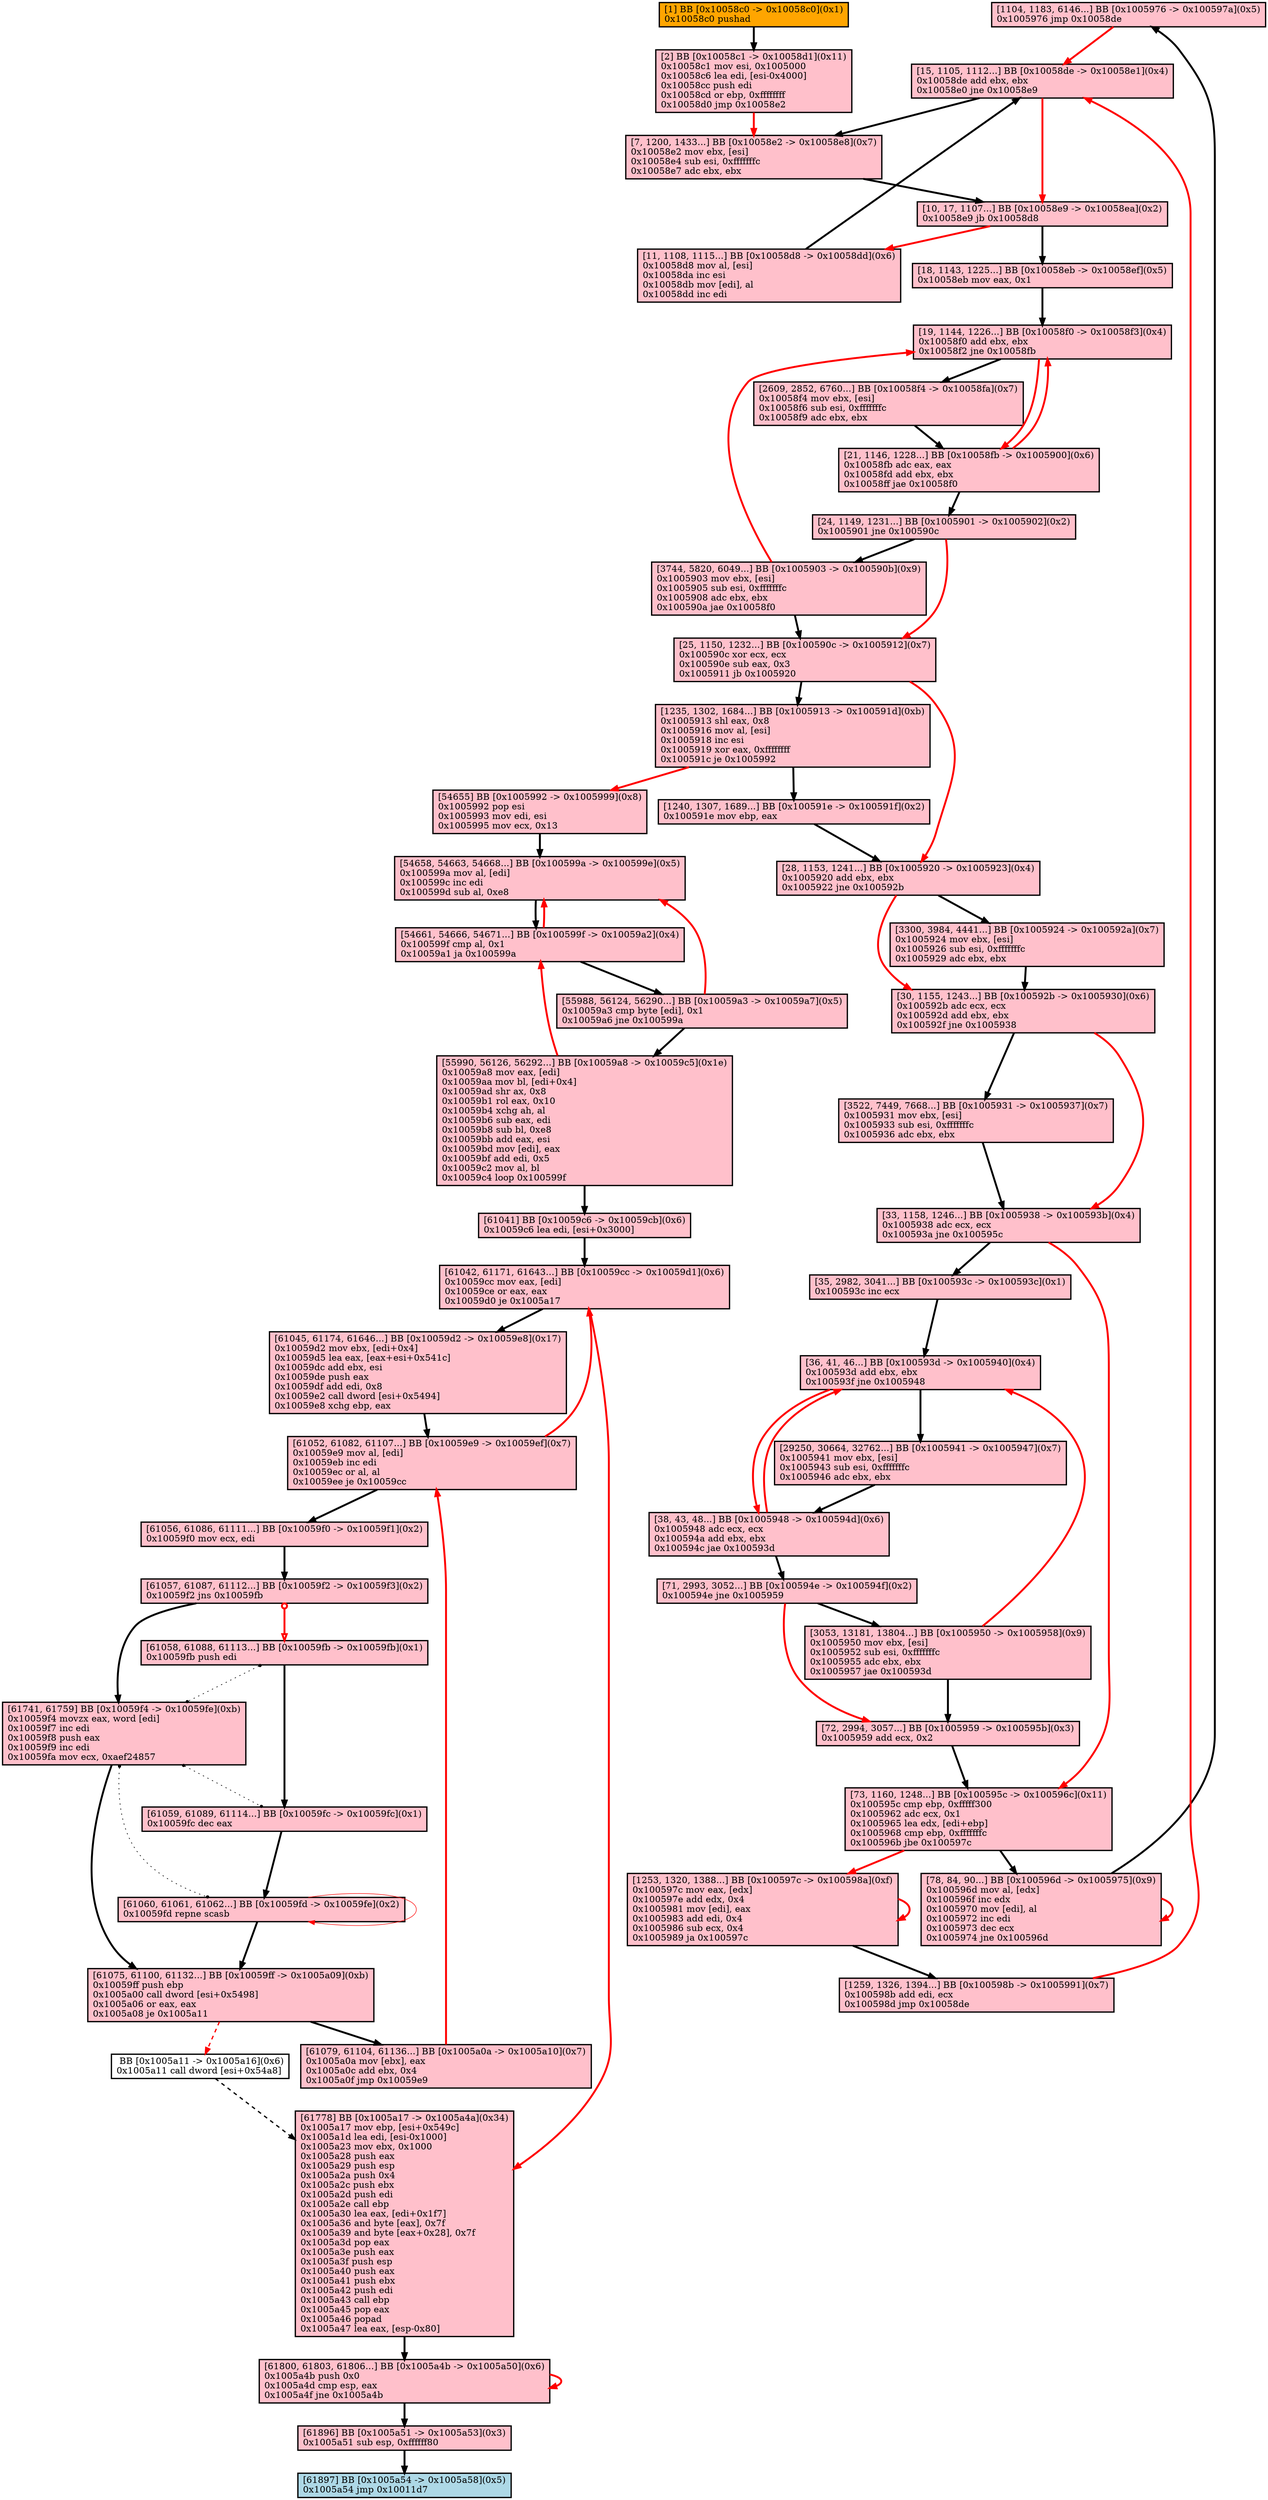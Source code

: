 digraph G {
labeljust=r
"0x1005976" [label="[1104, 1183, 6146...] BB [0x1005976 -> 0x100597a](0x5)\l0x1005976 jmp 0x10058de\l", shape=box, style="bold, filled", shape=box, fillcolor="pink"]
"0x10059ff" [label="[61075, 61100, 61132...] BB [0x10059ff -> 0x1005a09](0xb)\l0x10059ff push ebp\l0x1005a00 call dword [esi+0x5498]\l0x1005a06 or eax, eax\l0x1005a08 je 0x1005a11\l", shape=box, style="bold, filled", shape=box, fillcolor="pink"]
"0x1005903" [label="[3744, 5820, 6049...] BB [0x1005903 -> 0x100590b](0x9)\l0x1005903 mov ebx, [esi]\l0x1005905 sub esi, 0xfffffffc\l0x1005908 adc ebx, ebx\l0x100590a jae 0x10058f0\l", shape=box, style="bold, filled", shape=box, fillcolor="pink"]
"0x1005920" [label="[28, 1153, 1241...] BB [0x1005920 -> 0x1005923](0x4)\l0x1005920 add ebx, ebx\l0x1005922 jne 0x100592b\l", shape=box, style="bold, filled", shape=box, fillcolor="pink"]
"0x10058d8" [label="[11, 1108, 1115...] BB [0x10058d8 -> 0x10058dd](0x6)\l0x10058d8 mov al, [esi]\l0x10058da inc esi\l0x10058db mov [edi], al\l0x10058dd inc edi\l", shape=box, style="bold, filled", shape=box, fillcolor="pink"]
"0x1005924" [label="[3300, 3984, 4441...] BB [0x1005924 -> 0x100592a](0x7)\l0x1005924 mov ebx, [esi]\l0x1005926 sub esi, 0xfffffffc\l0x1005929 adc ebx, ebx\l", shape=box, style="bold, filled", shape=box, fillcolor="pink"]
"0x10059e9" [label="[61052, 61082, 61107...] BB [0x10059e9 -> 0x10059ef](0x7)\l0x10059e9 mov al, [edi]\l0x10059eb inc edi\l0x10059ec or al, al\l0x10059ee je 0x10059cc\l", shape=box, style="bold, filled", shape=box, fillcolor="pink"]
"0x10058c1" [label="[2] BB [0x10058c1 -> 0x10058d1](0x11)\l0x10058c1 mov esi, 0x1005000\l0x10058c6 lea edi, [esi-0x4000]\l0x10058cc push edi\l0x10058cd or ebp, 0xffffffff\l0x10058d0 jmp 0x10058e2\l", shape=box, style="bold, filled", shape=box, fillcolor="pink"]
"0x100597c" [label="[1253, 1320, 1388...] BB [0x100597c -> 0x100598a](0xf)\l0x100597c mov eax, [edx]\l0x100597e add edx, 0x4\l0x1005981 mov [edi], eax\l0x1005983 add edi, 0x4\l0x1005986 sub ecx, 0x4\l0x1005989 ja 0x100597c\l", shape=box, style="bold, filled", shape=box, fillcolor="pink"]
"0x10058f0" [label="[19, 1144, 1226...] BB [0x10058f0 -> 0x10058f3](0x4)\l0x10058f0 add ebx, ebx\l0x10058f2 jne 0x10058fb\l", shape=box, style="bold, filled", shape=box, fillcolor="pink"]
"0x100593c" [label="[35, 2982, 3041...] BB [0x100593c -> 0x100593c](0x1)\l0x100593c inc ecx\l", shape=box, style="bold, filled", shape=box, fillcolor="pink"]
"0x10058e2" [label="[7, 1200, 1433...] BB [0x10058e2 -> 0x10058e8](0x7)\l0x10058e2 mov ebx, [esi]\l0x10058e4 sub esi, 0xfffffffc\l0x10058e7 adc ebx, ebx\l", shape=box, style="bold, filled", shape=box, fillcolor="pink"]
"0x100595c" [label="[73, 1160, 1248...] BB [0x100595c -> 0x100596c](0x11)\l0x100595c cmp ebp, 0xfffff300\l0x1005962 adc ecx, 0x1\l0x1005965 lea edx, [edi+ebp]\l0x1005968 cmp ebp, 0xfffffffc\l0x100596b jbe 0x100597c\l", shape=box, style="bold, filled", shape=box, fillcolor="pink"]
"0x10058de" [label="[15, 1105, 1112...] BB [0x10058de -> 0x10058e1](0x4)\l0x10058de add ebx, ebx\l0x10058e0 jne 0x10058e9\l", shape=box, style="bold, filled", shape=box, fillcolor="pink"]
"0x1005931" [label="[3522, 7449, 7668...] BB [0x1005931 -> 0x1005937](0x7)\l0x1005931 mov ebx, [esi]\l0x1005933 sub esi, 0xfffffffc\l0x1005936 adc ebx, ebx\l", shape=box, style="bold, filled", shape=box, fillcolor="pink"]
"0x100599a" [label="[54658, 54663, 54668...] BB [0x100599a -> 0x100599e](0x5)\l0x100599a mov al, [edi]\l0x100599c inc edi\l0x100599d sub al, 0xe8\l", shape=box, style="bold, filled", shape=box, fillcolor="pink"]
"0x100593d" [label="[36, 41, 46...] BB [0x100593d -> 0x1005940](0x4)\l0x100593d add ebx, ebx\l0x100593f jne 0x1005948\l", shape=box, style="bold, filled", shape=box, fillcolor="pink"]
"0x10058eb" [label="[18, 1143, 1225...] BB [0x10058eb -> 0x10058ef](0x5)\l0x10058eb mov eax, 0x1\l", shape=box, style="bold, filled", shape=box, fillcolor="pink"]
"0x100590c" [label="[25, 1150, 1232...] BB [0x100590c -> 0x1005912](0x7)\l0x100590c xor ecx, ecx\l0x100590e sub eax, 0x3\l0x1005911 jb 0x1005920\l", shape=box, style="bold, filled", shape=box, fillcolor="pink"]
"0x1005a11" [label=" BB [0x1005a11 -> 0x1005a16](0x6)\l0x1005a11 call dword [esi+0x54a8]\l", shape=box, style="bold, filled", shape=box, fillcolor="white"]
"0x1005948" [label="[38, 43, 48...] BB [0x1005948 -> 0x100594d](0x6)\l0x1005948 adc ecx, ecx\l0x100594a add ebx, ebx\l0x100594c jae 0x100593d\l", shape=box, style="bold, filled", shape=box, fillcolor="pink"]
"0x10058f4" [label="[2609, 2852, 6760...] BB [0x10058f4 -> 0x10058fa](0x7)\l0x10058f4 mov ebx, [esi]\l0x10058f6 sub esi, 0xfffffffc\l0x10058f9 adc ebx, ebx\l", shape=box, style="bold, filled", shape=box, fillcolor="pink"]
"0x1005a0a" [label="[61079, 61104, 61136...] BB [0x1005a0a -> 0x1005a10](0x7)\l0x1005a0a mov [ebx], eax\l0x1005a0c add ebx, 0x4\l0x1005a0f jmp 0x10059e9\l", shape=box, style="bold, filled", shape=box, fillcolor="pink"]
"0x100599f" [label="[54661, 54666, 54671...] BB [0x100599f -> 0x10059a2](0x4)\l0x100599f cmp al, 0x1\l0x10059a1 ja 0x100599a\l", shape=box, style="bold, filled", shape=box, fillcolor="pink"]
"0x1005938" [label="[33, 1158, 1246...] BB [0x1005938 -> 0x100593b](0x4)\l0x1005938 adc ecx, ecx\l0x100593a jne 0x100595c\l", shape=box, style="bold, filled", shape=box, fillcolor="pink"]
"0x1005a4b" [label="[61800, 61803, 61806...] BB [0x1005a4b -> 0x1005a50](0x6)\l0x1005a4b push 0x0\l0x1005a4d cmp esp, eax\l0x1005a4f jne 0x1005a4b\l", shape=box, style="bold, filled", shape=box, fillcolor="pink"]
"0x10058fb" [label="[21, 1146, 1228...] BB [0x10058fb -> 0x1005900](0x6)\l0x10058fb adc eax, eax\l0x10058fd add ebx, ebx\l0x10058ff jae 0x10058f0\l", shape=box, style="bold, filled", shape=box, fillcolor="pink"]
"0x100594e" [label="[71, 2993, 3052...] BB [0x100594e -> 0x100594f](0x2)\l0x100594e jne 0x1005959\l", shape=box, style="bold, filled", shape=box, fillcolor="pink"]
"0x10058c0" [label="[1] BB [0x10058c0 -> 0x10058c0](0x1)\l0x10058c0 pushad\l", shape=box, style="bold, filled", shape=box, fillcolor="orange"]
"0x10059a3" [label="[55988, 56124, 56290...] BB [0x10059a3 -> 0x10059a7](0x5)\l0x10059a3 cmp byte [edi], 0x1\l0x10059a6 jne 0x100599a\l", shape=box, style="bold, filled", shape=box, fillcolor="pink"]
"0x100596d" [label="[78, 84, 90...] BB [0x100596d -> 0x1005975](0x9)\l0x100596d mov al, [edx]\l0x100596f inc edx\l0x1005970 mov [edi], al\l0x1005972 inc edi\l0x1005973 dec ecx\l0x1005974 jne 0x100596d\l", shape=box, style="bold, filled", shape=box, fillcolor="pink"]
"0x10059c6" [label="[61041] BB [0x10059c6 -> 0x10059cb](0x6)\l0x10059c6 lea edi, [esi+0x3000]\l", shape=box, style="bold, filled", shape=box, fillcolor="pink"]
"0x10059f4" [label="[61741, 61759] BB [0x10059f4 -> 0x10059fe](0xb)\l0x10059f4 movzx eax, word [edi]\l0x10059f7 inc edi\l0x10059f8 push eax\l0x10059f9 inc edi\l0x10059fa mov ecx, 0xaef24857\l", shape=box, style="bold, filled", shape=box, fillcolor="pink"]
"0x1005959" [label="[72, 2994, 3057...] BB [0x1005959 -> 0x100595b](0x3)\l0x1005959 add ecx, 0x2\l", shape=box, style="bold, filled", shape=box, fillcolor="pink"]
"0x1005913" [label="[1235, 1302, 1684...] BB [0x1005913 -> 0x100591d](0xb)\l0x1005913 shl eax, 0x8\l0x1005916 mov al, [esi]\l0x1005918 inc esi\l0x1005919 xor eax, 0xffffffff\l0x100591c je 0x1005992\l", shape=box, style="bold, filled", shape=box, fillcolor="pink"]
"0x100598b" [label="[1259, 1326, 1394...] BB [0x100598b -> 0x1005991](0x7)\l0x100598b add edi, ecx\l0x100598d jmp 0x10058de\l", shape=box, style="bold, filled", shape=box, fillcolor="pink"]
"0x10059f0" [label="[61056, 61086, 61111...] BB [0x10059f0 -> 0x10059f1](0x2)\l0x10059f0 mov ecx, edi\l", shape=box, style="bold, filled", shape=box, fillcolor="pink"]
"0x10059cc" [label="[61042, 61171, 61643...] BB [0x10059cc -> 0x10059d1](0x6)\l0x10059cc mov eax, [edi]\l0x10059ce or eax, eax\l0x10059d0 je 0x1005a17\l", shape=box, style="bold, filled", shape=box, fillcolor="pink"]
"0x1005950" [label="[3053, 13181, 13804...] BB [0x1005950 -> 0x1005958](0x9)\l0x1005950 mov ebx, [esi]\l0x1005952 sub esi, 0xfffffffc\l0x1005955 adc ebx, ebx\l0x1005957 jae 0x100593d\l", shape=box, style="bold, filled", shape=box, fillcolor="pink"]
"0x1005a51" [label="[61896] BB [0x1005a51 -> 0x1005a53](0x3)\l0x1005a51 sub esp, 0xffffff80\l", shape=box, style="bold, filled", shape=box, fillcolor="pink"]
"0x10059a8" [label="[55990, 56126, 56292...] BB [0x10059a8 -> 0x10059c5](0x1e)\l0x10059a8 mov eax, [edi]\l0x10059aa mov bl, [edi+0x4]\l0x10059ad shr ax, 0x8\l0x10059b1 rol eax, 0x10\l0x10059b4 xchg ah, al\l0x10059b6 sub eax, edi\l0x10059b8 sub bl, 0xe8\l0x10059bb add eax, esi\l0x10059bd mov [edi], eax\l0x10059bf add edi, 0x5\l0x10059c2 mov al, bl\l0x10059c4 loop 0x100599f\l", shape=box, style="bold, filled", shape=box, fillcolor="pink"]
"0x10059f2" [label="[61057, 61087, 61112...] BB [0x10059f2 -> 0x10059f3](0x2)\l0x10059f2 jns 0x10059fb\l", shape=box, style="bold, filled", shape=box, fillcolor="pink"]
"0x1005901" [label="[24, 1149, 1231...] BB [0x1005901 -> 0x1005902](0x2)\l0x1005901 jne 0x100590c\l", shape=box, style="bold, filled", shape=box, fillcolor="pink"]
"0x1005a54" [label="[61897] BB [0x1005a54 -> 0x1005a58](0x5)\l0x1005a54 jmp 0x10011d7\l", shape=box, style="bold, filled", shape=box, fillcolor="lightblue"]
"0x10058e9" [label="[10, 17, 1107...] BB [0x10058e9 -> 0x10058ea](0x2)\l0x10058e9 jb 0x10058d8\l", shape=box, style="bold, filled", shape=box, fillcolor="pink"]
"0x10059fb" [label="[61058, 61088, 61113...] BB [0x10059fb -> 0x10059fb](0x1)\l0x10059fb push edi\l", shape=box, style="bold, filled", shape=box, fillcolor="pink"]
"0x10059d2" [label="[61045, 61174, 61646...] BB [0x10059d2 -> 0x10059e8](0x17)\l0x10059d2 mov ebx, [edi+0x4]\l0x10059d5 lea eax, [eax+esi+0x541c]\l0x10059dc add ebx, esi\l0x10059de push eax\l0x10059df add edi, 0x8\l0x10059e2 call dword [esi+0x5494]\l0x10059e8 xchg ebp, eax\l", shape=box, style="bold, filled", shape=box, fillcolor="pink"]
"0x1005a17" [label="[61778] BB [0x1005a17 -> 0x1005a4a](0x34)\l0x1005a17 mov ebp, [esi+0x549c]\l0x1005a1d lea edi, [esi-0x1000]\l0x1005a23 mov ebx, 0x1000\l0x1005a28 push eax\l0x1005a29 push esp\l0x1005a2a push 0x4\l0x1005a2c push ebx\l0x1005a2d push edi\l0x1005a2e call ebp\l0x1005a30 lea eax, [edi+0x1f7]\l0x1005a36 and byte [eax], 0x7f\l0x1005a39 and byte [eax+0x28], 0x7f\l0x1005a3d pop eax\l0x1005a3e push eax\l0x1005a3f push esp\l0x1005a40 push eax\l0x1005a41 push ebx\l0x1005a42 push edi\l0x1005a43 call ebp\l0x1005a45 pop eax\l0x1005a46 popad\l0x1005a47 lea eax, [esp-0x80]\l", shape=box, style="bold, filled", shape=box, fillcolor="pink"]
"0x10059fc" [label="[61059, 61089, 61114...] BB [0x10059fc -> 0x10059fc](0x1)\l0x10059fc dec eax\l", shape=box, style="bold, filled", shape=box, fillcolor="pink"]
"0x100592b" [label="[30, 1155, 1243...] BB [0x100592b -> 0x1005930](0x6)\l0x100592b adc ecx, ecx\l0x100592d add ebx, ebx\l0x100592f jne 0x1005938\l", shape=box, style="bold, filled", shape=box, fillcolor="pink"]
"0x10059fd" [label="[61060, 61061, 61062...] BB [0x10059fd -> 0x10059fe](0x2)\l0x10059fd repne scasb\l", shape=box, style="bold, filled", shape=box, fillcolor="pink"]
"0x100591e" [label="[1240, 1307, 1689...] BB [0x100591e -> 0x100591f](0x2)\l0x100591e mov ebp, eax\l", shape=box, style="bold, filled", shape=box, fillcolor="pink"]
"0x1005941" [label="[29250, 30664, 32762...] BB [0x1005941 -> 0x1005947](0x7)\l0x1005941 mov ebx, [esi]\l0x1005943 sub esi, 0xfffffffc\l0x1005946 adc ebx, ebx\l", shape=box, style="bold, filled", shape=box, fillcolor="pink"]
"0x1005992" [label="[54655] BB [0x1005992 -> 0x1005999](0x8)\l0x1005992 pop esi\l0x1005993 mov edi, esi\l0x1005995 mov ecx, 0x13\l", shape=box, style="bold, filled", shape=box, fillcolor="pink"]
"0x1005976" -> "0x10058de" [style=bold, dir=forward, arrowhead=normal, arrowtail=none, penwidth=3, arrowsize=1.0, color=red]
"0x10059ff" -> "0x1005a11" [style=dashed, dir=forward, arrowhead=normal, arrowtail=none, penwidth=2, arrowsize=1.0, color=red]
"0x10059ff" -> "0x1005a0a" [style=bold, dir=forward, arrowhead=normal, arrowtail=none, penwidth=3, arrowsize=1.0, color=black]
"0x1005903" -> "0x100590c" [style=bold, dir=forward, arrowhead=normal, arrowtail=none, penwidth=3, arrowsize=1.0, color=black]
"0x1005903" -> "0x10058f0" [style=bold, dir=forward, arrowhead=normal, arrowtail=none, penwidth=3, arrowsize=1.0, color=red]
"0x1005920" -> "0x100592b" [style=bold, dir=forward, arrowhead=normal, arrowtail=none, penwidth=3, arrowsize=1.0, color=red]
"0x1005920" -> "0x1005924" [style=bold, dir=forward, arrowhead=normal, arrowtail=none, penwidth=3, arrowsize=1.0, color=black]
"0x10058d8" -> "0x10058de" [style=bold, dir=forward, arrowhead=normal, arrowtail=none, penwidth=3, arrowsize=1.0, color=black]
"0x1005924" -> "0x100592b" [style=bold, dir=forward, arrowhead=normal, arrowtail=none, penwidth=3, arrowsize=1.0, color=black]
"0x10059e9" -> "0x10059cc" [style=bold, dir=forward, arrowhead=normal, arrowtail=none, penwidth=3, arrowsize=1.0, color=red]
"0x10059e9" -> "0x10059f0" [style=bold, dir=forward, arrowhead=normal, arrowtail=none, penwidth=3, arrowsize=1.0, color=black]
"0x10058c1" -> "0x10058e2" [style=bold, dir=forward, arrowhead=normal, arrowtail=none, penwidth=3, arrowsize=1.0, color=red]
"0x100597c" -> "0x100598b" [style=bold, dir=forward, arrowhead=normal, arrowtail=none, penwidth=3, arrowsize=1.0, color=black]
"0x100597c" -> "0x100597c" [style=bold, dir=forward, arrowhead=normal, arrowtail=none, penwidth=3, arrowsize=1.0, color=red]
"0x10058f0" -> "0x10058fb" [style=bold, dir=forward, arrowhead=normal, arrowtail=none, penwidth=3, arrowsize=1.0, color=red]
"0x10058f0" -> "0x10058f4" [style=bold, dir=forward, arrowhead=normal, arrowtail=none, penwidth=3, arrowsize=1.0, color=black]
"0x100593c" -> "0x100593d" [style=bold, dir=forward, arrowhead=normal, arrowtail=none, penwidth=3, arrowsize=1.0, color=black]
"0x10058e2" -> "0x10058e9" [style=bold, dir=forward, arrowhead=normal, arrowtail=none, penwidth=3, arrowsize=1.0, color=black]
"0x100595c" -> "0x100597c" [style=bold, dir=forward, arrowhead=normal, arrowtail=none, penwidth=3, arrowsize=1.0, color=red]
"0x100595c" -> "0x100596d" [style=bold, dir=forward, arrowhead=normal, arrowtail=none, penwidth=3, arrowsize=1.0, color=black]
"0x10058de" -> "0x10058e2" [style=bold, dir=forward, arrowhead=normal, arrowtail=none, penwidth=3, arrowsize=1.0, color=black]
"0x10058de" -> "0x10058e9" [style=bold, dir=forward, arrowhead=normal, arrowtail=none, penwidth=3, arrowsize=1.0, color=red]
"0x1005931" -> "0x1005938" [style=bold, dir=forward, arrowhead=normal, arrowtail=none, penwidth=3, arrowsize=1.0, color=black]
"0x100599a" -> "0x100599f" [style=bold, dir=forward, arrowhead=normal, arrowtail=none, penwidth=3, arrowsize=1.0, color=black]
"0x100593d" -> "0x1005948" [style=bold, dir=forward, arrowhead=normal, arrowtail=none, penwidth=3, arrowsize=1.0, color=red]
"0x100593d" -> "0x1005941" [style=bold, dir=forward, arrowhead=normal, arrowtail=none, penwidth=3, arrowsize=1.0, color=black]
"0x10058eb" -> "0x10058f0" [style=bold, dir=forward, arrowhead=normal, arrowtail=none, penwidth=3, arrowsize=1.0, color=black]
"0x100590c" -> "0x1005920" [style=bold, dir=forward, arrowhead=normal, arrowtail=none, penwidth=3, arrowsize=1.0, color=red]
"0x100590c" -> "0x1005913" [style=bold, dir=forward, arrowhead=normal, arrowtail=none, penwidth=3, arrowsize=1.0, color=black]
"0x1005a11" -> "0x1005a17" [style=dashed, dir=forward, arrowhead=normal, arrowtail=none, penwidth=2, arrowsize=1.0, color=black]
"0x1005948" -> "0x100593d" [style=bold, dir=forward, arrowhead=normal, arrowtail=none, penwidth=3, arrowsize=1.0, color=red]
"0x1005948" -> "0x100594e" [style=bold, dir=forward, arrowhead=normal, arrowtail=none, penwidth=3, arrowsize=1.0, color=black]
"0x10058f4" -> "0x10058fb" [style=bold, dir=forward, arrowhead=normal, arrowtail=none, penwidth=3, arrowsize=1.0, color=black]
"0x1005a0a" -> "0x10059e9" [style=bold, dir=forward, arrowhead=normal, arrowtail=none, penwidth=3, arrowsize=1.0, color=red]
"0x100599f" -> "0x10059a3" [style=bold, dir=forward, arrowhead=normal, arrowtail=none, penwidth=3, arrowsize=1.0, color=black]
"0x100599f" -> "0x100599a" [style=bold, dir=forward, arrowhead=normal, arrowtail=none, penwidth=3, arrowsize=1.0, color=red]
"0x1005938" -> "0x100593c" [style=bold, dir=forward, arrowhead=normal, arrowtail=none, penwidth=3, arrowsize=1.0, color=black]
"0x1005938" -> "0x100595c" [style=bold, dir=forward, arrowhead=normal, arrowtail=none, penwidth=3, arrowsize=1.0, color=red]
"0x1005a4b" -> "0x1005a51" [style=bold, dir=forward, arrowhead=normal, arrowtail=none, penwidth=3, arrowsize=1.0, color=black]
"0x1005a4b" -> "0x1005a4b" [style=bold, dir=forward, arrowhead=normal, arrowtail=none, penwidth=3, arrowsize=1.0, color=red]
"0x10058fb" -> "0x1005901" [style=bold, dir=forward, arrowhead=normal, arrowtail=none, penwidth=3, arrowsize=1.0, color=black]
"0x10058fb" -> "0x10058f0" [style=bold, dir=forward, arrowhead=normal, arrowtail=none, penwidth=3, arrowsize=1.0, color=red]
"0x100594e" -> "0x1005959" [style=bold, dir=forward, arrowhead=normal, arrowtail=none, penwidth=3, arrowsize=1.0, color=red]
"0x100594e" -> "0x1005950" [style=bold, dir=forward, arrowhead=normal, arrowtail=none, penwidth=3, arrowsize=1.0, color=black]
"0x10058c0" -> "0x10058c1" [style=bold, dir=forward, arrowhead=normal, arrowtail=none, penwidth=3, arrowsize=1.0, color=black]
"0x10059a3" -> "0x10059a8" [style=bold, dir=forward, arrowhead=normal, arrowtail=none, penwidth=3, arrowsize=1.0, color=black]
"0x10059a3" -> "0x100599a" [style=bold, dir=forward, arrowhead=normal, arrowtail=none, penwidth=3, arrowsize=1.0, color=red]
"0x100596d" -> "0x100596d" [style=bold, dir=forward, arrowhead=normal, arrowtail=none, penwidth=3, arrowsize=1.0, color=red]
"0x100596d" -> "0x1005976" [style=bold, dir=forward, arrowhead=normal, arrowtail=none, penwidth=3, arrowsize=1.0, color=black]
"0x10059c6" -> "0x10059cc" [style=bold, dir=forward, arrowhead=normal, arrowtail=none, penwidth=3, arrowsize=1.0, color=black]
"0x10059f4" -> "0x10059fd" [style=dotted, dir=both, arrowhead=dot, arrowtail=dot, penwidth=1.0, arrowsize=0.5, color=black]
"0x10059f4" -> "0x10059fc" [style=dotted, dir=both, arrowhead=dot, arrowtail=dot, penwidth=1.0, arrowsize=0.5, color=black]
"0x10059f4" -> "0x10059ff" [style=bold, dir=forward, arrowhead=normal, arrowtail=none, penwidth=3, arrowsize=1.0, color=black]
"0x1005959" -> "0x100595c" [style=bold, dir=forward, arrowhead=normal, arrowtail=none, penwidth=3, arrowsize=1.0, color=black]
"0x1005913" -> "0x1005992" [style=bold, dir=forward, arrowhead=normal, arrowtail=none, penwidth=3, arrowsize=1.0, color=red]
"0x1005913" -> "0x100591e" [style=bold, dir=forward, arrowhead=normal, arrowtail=none, penwidth=3, arrowsize=1.0, color=black]
"0x100598b" -> "0x10058de" [style=bold, dir=forward, arrowhead=normal, arrowtail=none, penwidth=3, arrowsize=1.0, color=red]
"0x10059f0" -> "0x10059f2" [style=bold, dir=forward, arrowhead=normal, arrowtail=none, penwidth=3, arrowsize=1.0, color=black]
"0x10059cc" -> "0x1005a17" [style=bold, dir=forward, arrowhead=normal, arrowtail=none, penwidth=3, arrowsize=1.0, color=red]
"0x10059cc" -> "0x10059d2" [style=bold, dir=forward, arrowhead=normal, arrowtail=none, penwidth=3, arrowsize=1.0, color=black]
"0x1005950" -> "0x100593d" [style=bold, dir=forward, arrowhead=normal, arrowtail=none, penwidth=3, arrowsize=1.0, color=red]
"0x1005950" -> "0x1005959" [style=bold, dir=forward, arrowhead=normal, arrowtail=none, penwidth=3, arrowsize=1.0, color=black]
"0x1005a51" -> "0x1005a54" [style=bold, dir=forward, arrowhead=normal, arrowtail=none, penwidth=3, arrowsize=1.0, color=black]
"0x10059a8" -> "0x100599f" [style=bold, dir=forward, arrowhead=normal, arrowtail=none, penwidth=3, arrowsize=1.0, color=red]
"0x10059a8" -> "0x10059c6" [style=bold, dir=forward, arrowhead=normal, arrowtail=none, penwidth=3, arrowsize=1.0, color=black]
"0x10059f2" -> "0x10059fb" [style=bold, dir=both, arrowhead=empty, arrowtail=odot, penwidth=3, arrowsize=1.0, color=red]
"0x10059f2" -> "0x10059f4" [style=bold, dir=forward, arrowhead=normal, arrowtail=none, penwidth=3, arrowsize=1.0, color=black]
"0x1005901" -> "0x1005903" [style=bold, dir=forward, arrowhead=normal, arrowtail=none, penwidth=3, arrowsize=1.0, color=black]
"0x1005901" -> "0x100590c" [style=bold, dir=forward, arrowhead=normal, arrowtail=none, penwidth=3, arrowsize=1.0, color=red]
"0x10058e9" -> "0x10058d8" [style=bold, dir=forward, arrowhead=normal, arrowtail=none, penwidth=3, arrowsize=1.0, color=red]
"0x10058e9" -> "0x10058eb" [style=bold, dir=forward, arrowhead=normal, arrowtail=none, penwidth=3, arrowsize=1.0, color=black]
"0x10059fb" -> "0x10059fc" [style=bold, dir=forward, arrowhead=normal, arrowtail=none, penwidth=3, arrowsize=1.0, color=black]
"0x10059fb" -> "0x10059f4" [style=dotted, dir=both, arrowhead=dot, arrowtail=dot, penwidth=1.0, arrowsize=0.5, color=black]
"0x10059d2" -> "0x10059e9" [style=bold, dir=forward, arrowhead=normal, arrowtail=none, penwidth=3, arrowsize=1.0, color=black]
"0x1005a17" -> "0x1005a4b" [style=bold, dir=forward, arrowhead=normal, arrowtail=none, penwidth=3, arrowsize=1.0, color=black]
"0x10059fc" -> "0x10059fd" [style=bold, dir=forward, arrowhead=normal, arrowtail=none, penwidth=3, arrowsize=1.0, color=black]
"0x100592b" -> "0x1005931" [style=bold, dir=forward, arrowhead=normal, arrowtail=none, penwidth=3, arrowsize=1.0, color=black]
"0x100592b" -> "0x1005938" [style=bold, dir=forward, arrowhead=normal, arrowtail=none, penwidth=3, arrowsize=1.0, color=red]
"0x10059fd" -> "0x10059ff" [style=bold, dir=forward, arrowhead=normal, arrowtail=none, penwidth=3, arrowsize=1.0, color=black]
"0x10059fd" -> "0x10059fd" [style=solid, dir=forward, arrowhead=normal, arrowtail=none, penwidth=0.8, arrowsize=1.0, color=red]
"0x100591e" -> "0x1005920" [style=bold, dir=forward, arrowhead=normal, arrowtail=none, penwidth=3, arrowsize=1.0, color=black]
"0x1005941" -> "0x1005948" [style=bold, dir=forward, arrowhead=normal, arrowtail=none, penwidth=3, arrowsize=1.0, color=black]
"0x1005992" -> "0x100599a" [style=bold, dir=forward, arrowhead=normal, arrowtail=none, penwidth=3, arrowsize=1.0, color=black]
}